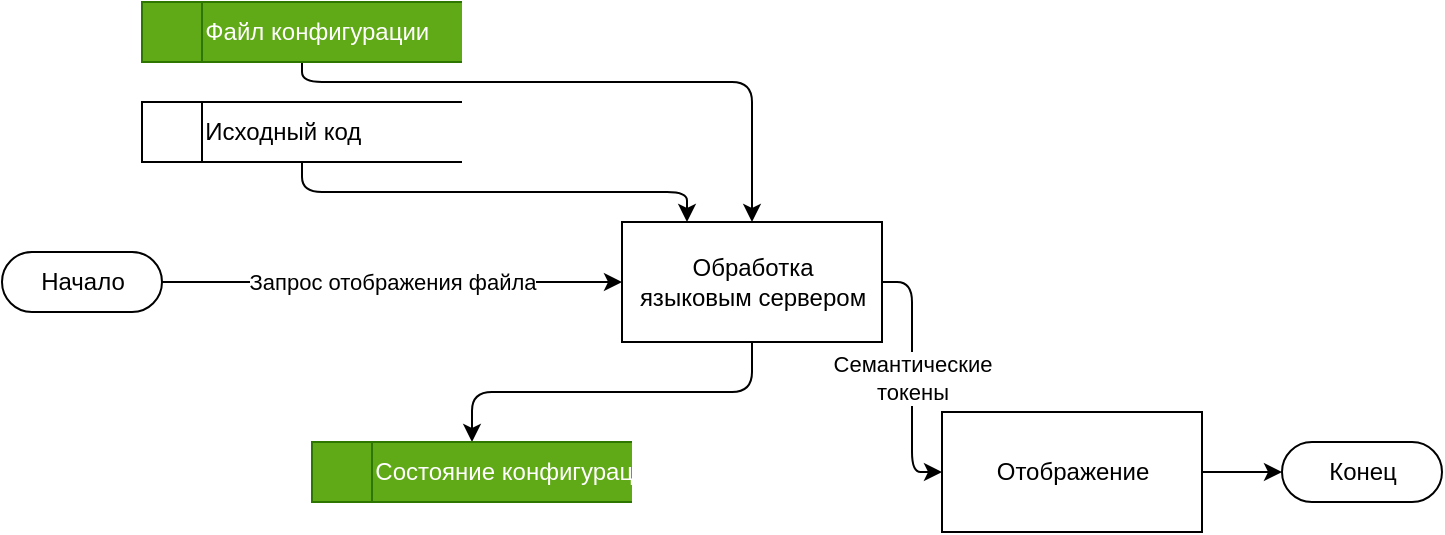 <mxfile>
    <diagram id="9sI7FOS9q2Arx0UZwGoD" name="Page-1">
        <mxGraphModel dx="893" dy="814" grid="1" gridSize="10" guides="1" tooltips="1" connect="1" arrows="1" fold="1" page="1" pageScale="1" pageWidth="850" pageHeight="1100" math="0" shadow="0">
            <root>
                <mxCell id="0"/>
                <mxCell id="1" parent="0"/>
                <mxCell id="7" style="edgeStyle=orthogonalEdgeStyle;html=1;exitX=0.5;exitY=1;exitDx=0;exitDy=0;entryX=0.25;entryY=0;entryDx=0;entryDy=0;" parent="1" source="3" target="6" edge="1">
                    <mxGeometry relative="1" as="geometry"/>
                </mxCell>
                <mxCell id="3" value="&lt;span style=&quot;white-space: pre;&quot;&gt;&#9;&lt;/span&gt;Исходный код" style="html=1;dashed=0;whitespace=wrap;shape=mxgraph.dfd.dataStoreID;align=left;spacingLeft=3;points=[[0,0],[0.5,0],[1,0],[0,0.5],[1,0.5],[0,1],[0.5,1],[1,1]];" parent="1" vertex="1">
                    <mxGeometry x="180" y="610" width="160" height="30" as="geometry"/>
                </mxCell>
                <mxCell id="15" value="Семантические &lt;br&gt;токены" style="edgeStyle=orthogonalEdgeStyle;html=1;exitX=1;exitY=0.5;exitDx=0;exitDy=0;entryX=0;entryY=0.5;entryDx=0;entryDy=0;" parent="1" source="6" target="14" edge="1">
                    <mxGeometry relative="1" as="geometry"/>
                </mxCell>
                <mxCell id="17" style="edgeStyle=orthogonalEdgeStyle;html=1;exitX=0.5;exitY=1;exitDx=0;exitDy=0;" parent="1" source="6" target="16" edge="1">
                    <mxGeometry relative="1" as="geometry"/>
                </mxCell>
                <mxCell id="6" value="Обработка &lt;br&gt;языковым сервером" style="html=1;dashed=0;whitespace=wrap;" parent="1" vertex="1">
                    <mxGeometry x="420" y="670" width="130" height="60" as="geometry"/>
                </mxCell>
                <mxCell id="9" style="edgeStyle=orthogonalEdgeStyle;html=1;exitX=0.5;exitY=1;exitDx=0;exitDy=0;entryX=0.5;entryY=0;entryDx=0;entryDy=0;" parent="1" source="8" target="6" edge="1">
                    <mxGeometry relative="1" as="geometry">
                        <mxPoint x="560" y="640" as="targetPoint"/>
                        <Array as="points">
                            <mxPoint x="260" y="600"/>
                            <mxPoint x="485" y="600"/>
                        </Array>
                    </mxGeometry>
                </mxCell>
                <mxCell id="8" value="&lt;span style=&quot;white-space: pre;&quot;&gt;&#9;&lt;/span&gt;Файл конфигурации" style="html=1;dashed=0;whitespace=wrap;shape=mxgraph.dfd.dataStoreID;align=left;spacingLeft=3;points=[[0,0],[0.5,0],[1,0],[0,0.5],[1,0.5],[0,1],[0.5,1],[1,1]];fillColor=#60a917;fontColor=#ffffff;strokeColor=#2D7600;" parent="1" vertex="1">
                    <mxGeometry x="180" y="560" width="160" height="30" as="geometry"/>
                </mxCell>
                <mxCell id="13" value="Запрос отображения файла" style="edgeStyle=orthogonalEdgeStyle;html=1;exitX=1;exitY=0.5;exitDx=0;exitDy=0;exitPerimeter=0;entryX=0;entryY=0.5;entryDx=0;entryDy=0;" parent="1" source="12" target="6" edge="1">
                    <mxGeometry relative="1" as="geometry"/>
                </mxCell>
                <mxCell id="12" value="Начало" style="html=1;dashed=0;whitespace=wrap;shape=mxgraph.dfd.start" parent="1" vertex="1">
                    <mxGeometry x="110" y="685" width="80" height="30" as="geometry"/>
                </mxCell>
                <mxCell id="19" style="edgeStyle=orthogonalEdgeStyle;html=1;exitX=1;exitY=0.5;exitDx=0;exitDy=0;" parent="1" source="14" target="18" edge="1">
                    <mxGeometry relative="1" as="geometry"/>
                </mxCell>
                <mxCell id="14" value="Отображение" style="html=1;dashed=0;whitespace=wrap;" parent="1" vertex="1">
                    <mxGeometry x="580" y="765" width="130" height="60" as="geometry"/>
                </mxCell>
                <mxCell id="16" value="&lt;span style=&quot;white-space: pre;&quot;&gt;&#9;&lt;/span&gt;Состояние конфигурации" style="html=1;dashed=0;whitespace=wrap;shape=mxgraph.dfd.dataStoreID;align=left;spacingLeft=3;points=[[0,0],[0.5,0],[1,0],[0,0.5],[1,0.5],[0,1],[0.5,1],[1,1]];fillColor=#60a917;fontColor=#ffffff;strokeColor=#2D7600;" parent="1" vertex="1">
                    <mxGeometry x="265" y="780" width="160" height="30" as="geometry"/>
                </mxCell>
                <mxCell id="18" value="Конец" style="html=1;dashed=0;whitespace=wrap;shape=mxgraph.dfd.start" parent="1" vertex="1">
                    <mxGeometry x="750" y="780" width="80" height="30" as="geometry"/>
                </mxCell>
            </root>
        </mxGraphModel>
    </diagram>
</mxfile>